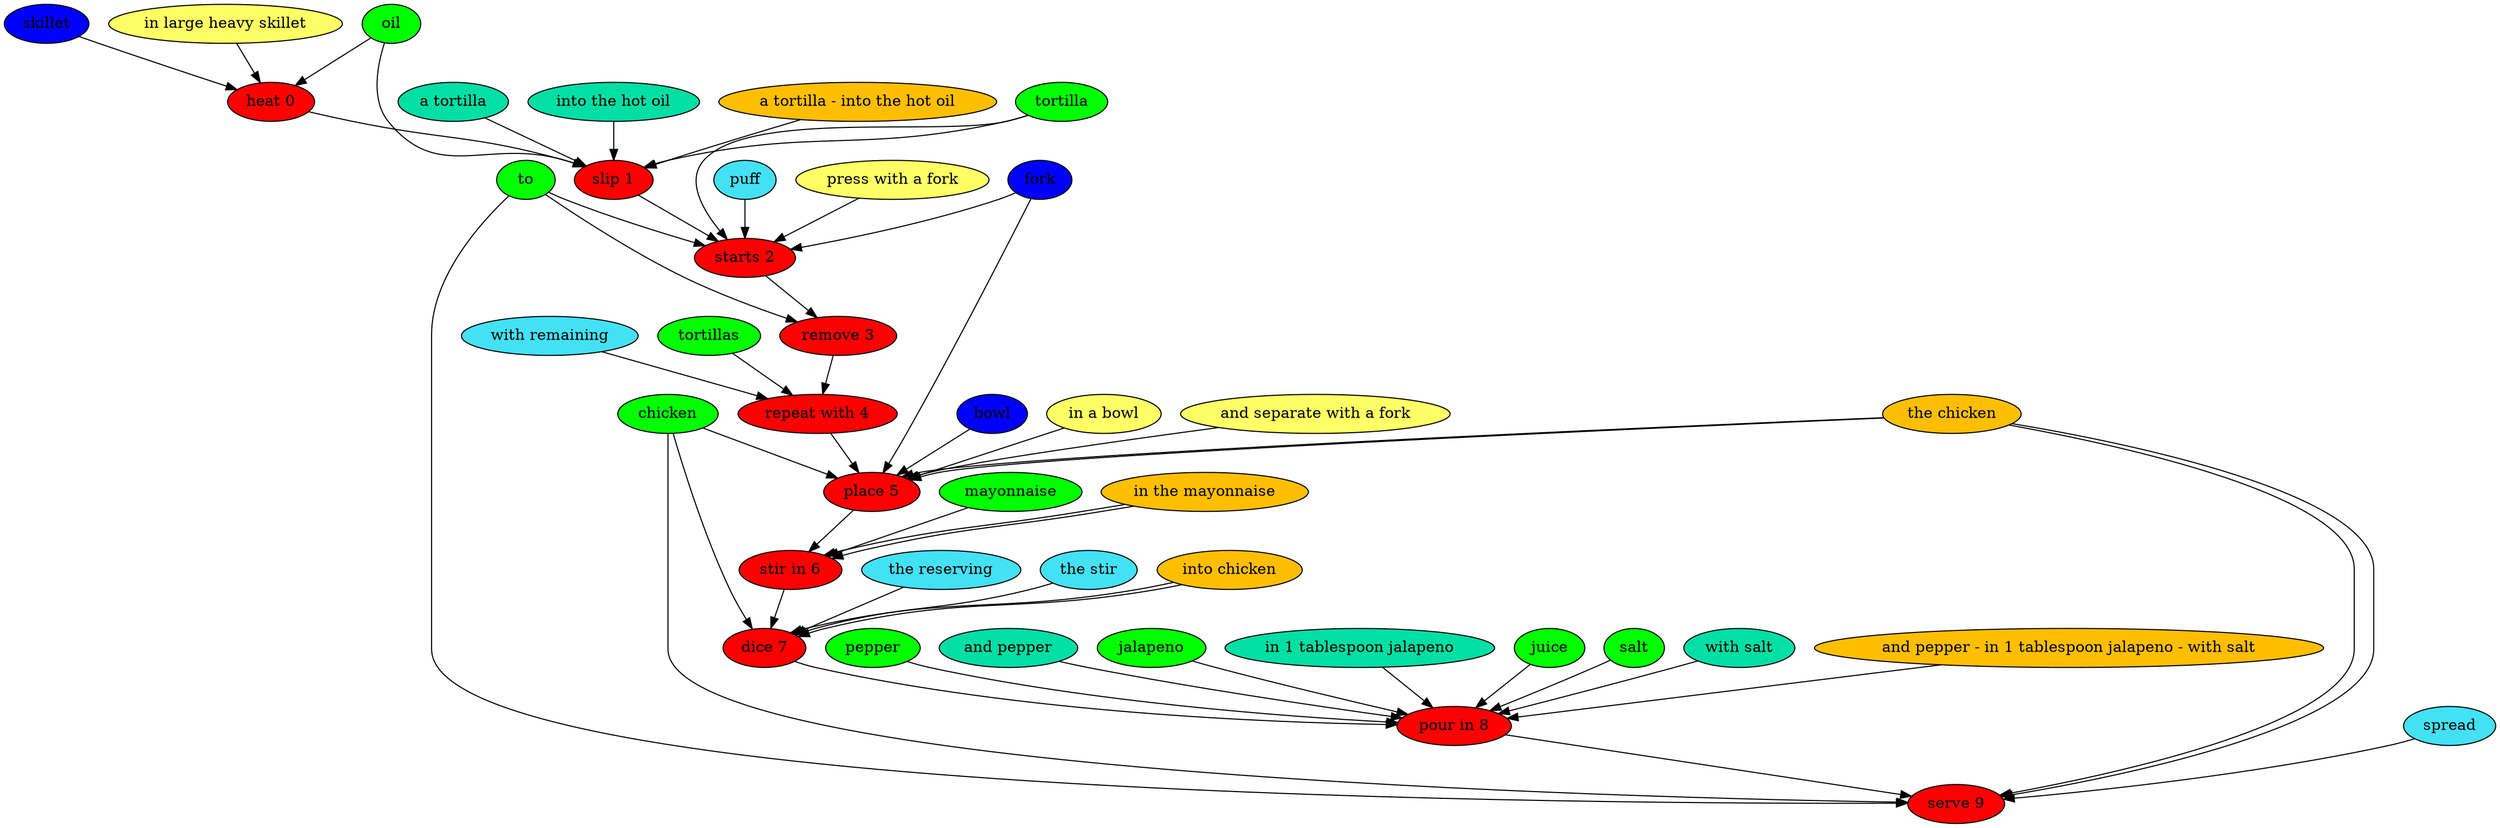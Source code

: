 digraph G {
"heat 0" [style=filled, fillcolor=red];
oil [style=filled, fillcolor=green];
oil -> "heat 0";
skillet [style=filled, fillcolor="#0000ff"];
skillet -> "heat 0";
"in large heavy skillet" [style=filled, fillcolor="#ffff66"];
"in large heavy skillet" -> "heat 0";
"slip 1" [style=filled, fillcolor=red];
tortilla [style=filled, fillcolor=green];
tortilla -> "slip 1";
"a tortilla" [style=filled, fillcolor="#01DFA5"];
"a tortilla" -> "slip 1";
oil [style=filled, fillcolor=green];
oil -> "slip 1";
"into the hot oil" [style=filled, fillcolor="#01DFA5"];
"into the hot oil" -> "slip 1";
"a tortilla - into the hot oil" [style=filled, fillcolor="#FFBF00"];
"a tortilla - into the hot oil" -> "slip 1";
"starts 2" [style=filled, fillcolor=red];
puff [style=filled, fillcolor="#42e2f4"];
puff -> "starts 2";
tortilla [style=filled, fillcolor=green];
tortilla -> "starts 2";
to [style=filled, fillcolor=green];
to -> "starts 2";
fork [style=filled, fillcolor="#0000ff"];
fork -> "starts 2";
"press with a fork" [style=filled, fillcolor="#ffff66"];
"press with a fork" -> "starts 2";
"remove 3" [style=filled, fillcolor=red];
to [style=filled, fillcolor=green];
to -> "remove 3";
"repeat with 4" [style=filled, fillcolor=red];
"with remaining" [style=filled, fillcolor="#42e2f4"];
"with remaining" -> "repeat with 4";
tortillas [style=filled, fillcolor=green];
tortillas -> "repeat with 4";
"place 5" [style=filled, fillcolor=red];
chicken [style=filled, fillcolor=green];
chicken -> "place 5";
"the chicken" [style=filled, fillcolor="#01DFA5"];
"the chicken" -> "place 5";
bowl [style=filled, fillcolor="#0000ff"];
bowl -> "place 5";
"in a bowl" [style=filled, fillcolor="#ffff66"];
"in a bowl" -> "place 5";
fork [style=filled, fillcolor="#0000ff"];
fork -> "place 5";
"and separate with a fork" [style=filled, fillcolor="#ffff66"];
"and separate with a fork" -> "place 5";
"the chicken" [style=filled, fillcolor="#FFBF00"];
"the chicken" -> "place 5";
"stir in 6" [style=filled, fillcolor=red];
mayonnaise [style=filled, fillcolor=green];
mayonnaise -> "stir in 6";
"in the mayonnaise" [style=filled, fillcolor="#01DFA5"];
"in the mayonnaise" -> "stir in 6";
"in the mayonnaise" [style=filled, fillcolor="#FFBF00"];
"in the mayonnaise" -> "stir in 6";
"dice 7" [style=filled, fillcolor=red];
"the reserving" [style=filled, fillcolor="#42e2f4"];
"the reserving" -> "dice 7";
"the stir" [style=filled, fillcolor="#42e2f4"];
"the stir" -> "dice 7";
chicken [style=filled, fillcolor=green];
chicken -> "dice 7";
"into chicken" [style=filled, fillcolor="#01DFA5"];
"into chicken" -> "dice 7";
"into chicken" [style=filled, fillcolor="#FFBF00"];
"into chicken" -> "dice 7";
"pour in 8" [style=filled, fillcolor=red];
pepper [style=filled, fillcolor=green];
pepper -> "pour in 8";
"and pepper" [style=filled, fillcolor="#01DFA5"];
"and pepper" -> "pour in 8";
jalapeno [style=filled, fillcolor=green];
jalapeno -> "pour in 8";
"in 1 tablespoon jalapeno" [style=filled, fillcolor="#01DFA5"];
"in 1 tablespoon jalapeno" -> "pour in 8";
juice [style=filled, fillcolor=green];
juice -> "pour in 8";
salt [style=filled, fillcolor=green];
salt -> "pour in 8";
"with salt" [style=filled, fillcolor="#01DFA5"];
"with salt" -> "pour in 8";
"and pepper - in 1 tablespoon jalapeno - with salt" [style=filled, fillcolor="#FFBF00"];
"and pepper - in 1 tablespoon jalapeno - with salt" -> "pour in 8";
"serve 9" [style=filled, fillcolor=red];
spread [style=filled, fillcolor="#42e2f4"];
spread -> "serve 9";
to [style=filled, fillcolor=green];
to -> "serve 9";
chicken [style=filled, fillcolor=green];
chicken -> "serve 9";
"the chicken" [style=filled, fillcolor="#01DFA5"];
"the chicken" -> "serve 9";
"the chicken" [style=filled, fillcolor="#FFBF00"];
"the chicken" -> "serve 9";
"heat 0" -> "slip 1";
"slip 1" -> "starts 2";
"starts 2" -> "remove 3";
"remove 3" -> "repeat with 4";
"repeat with 4" -> "place 5";
"place 5" -> "stir in 6";
"stir in 6" -> "dice 7";
"dice 7" -> "pour in 8";
"pour in 8" -> "serve 9";
}
